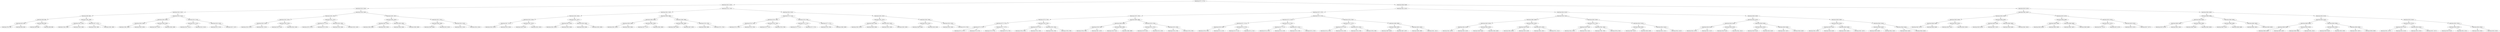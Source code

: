 digraph G{
524445439 [label="Node{data=[3771, 3771]}"]
524445439 -> 4536870
4536870 [label="Node{data=[2615, 2615]}"]
4536870 -> 1291471504
1291471504 [label="Node{data=[2018, 2018]}"]
1291471504 -> 1104061517
1104061517 [label="Node{data=[1922, 1922]}"]
1104061517 -> 1295468309
1295468309 [label="Node{data=[993, 993]}"]
1295468309 -> 1678426271
1678426271 [label="Node{data=[846, 846]}"]
1678426271 -> 2059053124
2059053124 [label="Node{data=[818, 818]}"]
2059053124 -> 1315080082
1315080082 [label="Node{data=[798, 798]}"]
2059053124 -> 958033572
958033572 [label="Node{data=[844, 844]}"]
1678426271 -> 187064096
187064096 [label="Node{data=[966, 966]}"]
187064096 -> 611397256
611397256 [label="Node{data=[909, 909]}"]
187064096 -> 2121626499
2121626499 [label="Node{data=[968, 968]}"]
1295468309 -> 351292839
351292839 [label="Node{data=[1469, 1469]}"]
351292839 -> 756469574
756469574 [label="Node{data=[1061, 1061]}"]
756469574 -> 4104450
4104450 [label="Node{data=[1048, 1048]}"]
756469574 -> 1434592237
1434592237 [label="Node{data=[1380, 1380]}"]
351292839 -> 1133101455
1133101455 [label="Node{data=[1677, 1677]}"]
1133101455 -> 1484671559
1484671559 [label="Node{data=[1569, 1569]}"]
1133101455 -> 767411963
767411963 [label="Node{data=[1695, 1695]}"]
1104061517 -> 1768162794
1768162794 [label="Node{data=[2010, 2010]}"]
1768162794 -> 1684808944
1684808944 [label="Node{data=[2006, 2006]}"]
1684808944 -> 1323988552
1323988552 [label="Node{data=[2000, 2000]}"]
1323988552 -> 220461936
220461936 [label="Node{data=[1964, 1964]}"]
1323988552 -> 1151464555
1151464555 [label="Node{data=[2005, 2005]}"]
1684808944 -> 1106187179
1106187179 [label="Node{data=[2008, 2008]}"]
1106187179 -> 1546286568
1546286568 [label="Node{data=[2007, 2007]}"]
1106187179 -> 1312877926
1312877926 [label="Node{data=[2009, 2009]}"]
1768162794 -> 84494953
84494953 [label="Node{data=[2014, 2014]}"]
84494953 -> 1010987816
1010987816 [label="Node{data=[2012, 2012]}"]
1010987816 -> 860406909
860406909 [label="Node{data=[2011, 2011]}"]
1010987816 -> 2049582255
2049582255 [label="Node{data=[2013, 2013]}"]
84494953 -> 893346689
893346689 [label="Node{data=[2016, 2016]}"]
893346689 -> 449551677
449551677 [label="Node{data=[2015, 2015]}"]
893346689 -> 1867893045
1867893045 [label="Node{data=[2017, 2017]}"]
1291471504 -> 1156683564
1156683564 [label="Node{data=[2508, 2508]}"]
1156683564 -> 178046808
178046808 [label="Node{data=[2061, 2061]}"]
178046808 -> 1282965827
1282965827 [label="Node{data=[2022, 2022]}"]
1282965827 -> 228980120
228980120 [label="Node{data=[2020, 2020]}"]
228980120 -> 1168464887
1168464887 [label="Node{data=[2019, 2019]}"]
228980120 -> 695198236
695198236 [label="Node{data=[2021, 2021]}"]
1282965827 -> 563420395
563420395 [label="Node{data=[2035, 2035]}"]
563420395 -> 54404212
54404212 [label="Node{data=[2023, 2023]}"]
563420395 -> 1823190279
1823190279 [label="Node{data=[2043, 2043]}"]
178046808 -> 973266316
973266316 [label="Node{data=[2321, 2321]}"]
973266316 -> 872021091
872021091 [label="Node{data=[2275, 2275]}"]
872021091 -> 1100375020
1100375020 [label="Node{data=[2070, 2070]}"]
872021091 -> 1885617484
1885617484 [label="Node{data=[2276, 2276]}"]
973266316 -> 1546018929
1546018929 [label="Node{data=[2350, 2350]}"]
1546018929 -> 549487986
549487986 [label="Node{data=[2336, 2336]}"]
1546018929 -> 1387989893
1387989893 [label="Node{data=[2453, 2453]}"]
1156683564 -> 56935107
56935107 [label="Node{data=[2607, 2607]}"]
56935107 -> 1823350582
1823350582 [label="Node{data=[2603, 2603]}"]
1823350582 -> 1214377156
1214377156 [label="Node{data=[2601, 2601]}"]
1214377156 -> 1116479854
1116479854 [label="Node{data=[2588, 2588]}"]
1214377156 -> 1734050086
1734050086 [label="Node{data=[2602, 2602]}"]
1823350582 -> 2064672084
2064672084 [label="Node{data=[2605, 2605]}"]
2064672084 -> 1011921214
1011921214 [label="Node{data=[2604, 2604]}"]
2064672084 -> 536113291
536113291 [label="Node{data=[2606, 2606]}"]
56935107 -> 614301922
614301922 [label="Node{data=[2611, 2611]}"]
614301922 -> 1558146016
1558146016 [label="Node{data=[2609, 2609]}"]
1558146016 -> 1698686980
1698686980 [label="Node{data=[2608, 2608]}"]
1558146016 -> 1500752896
1500752896 [label="Node{data=[2610, 2610]}"]
614301922 -> 295812444
295812444 [label="Node{data=[2613, 2613]}"]
295812444 -> 906380515
906380515 [label="Node{data=[2612, 2612]}"]
295812444 -> 744744431
744744431 [label="Node{data=[2614, 2614]}"]
4536870 -> 1748258767
1748258767 [label="Node{data=[2702, 2702]}"]
1748258767 -> 1961051336
1961051336 [label="Node{data=[2631, 2631]}"]
1961051336 -> 1883650027
1883650027 [label="Node{data=[2623, 2623]}"]
1883650027 -> 1136261265
1136261265 [label="Node{data=[2619, 2619]}"]
1136261265 -> 163155230
163155230 [label="Node{data=[2617, 2617]}"]
163155230 -> 1729252837
1729252837 [label="Node{data=[2616, 2616]}"]
163155230 -> 640341891
640341891 [label="Node{data=[2618, 2618]}"]
1136261265 -> 719048359
719048359 [label="Node{data=[2621, 2621]}"]
719048359 -> 1875863455
1875863455 [label="Node{data=[2620, 2620]}"]
719048359 -> 440885990
440885990 [label="Node{data=[2622, 2622]}"]
1883650027 -> 1780562146
1780562146 [label="Node{data=[2627, 2627]}"]
1780562146 -> 511409655
511409655 [label="Node{data=[2625, 2625]}"]
511409655 -> 169611832
169611832 [label="Node{data=[2624, 2624]}"]
511409655 -> 728564175
728564175 [label="Node{data=[2626, 2626]}"]
1780562146 -> 1214831208
1214831208 [label="Node{data=[2629, 2629]}"]
1214831208 -> 221872727
221872727 [label="Node{data=[2628, 2628]}"]
1214831208 -> 1742654490
1742654490 [label="Node{data=[2630, 2630]}"]
1961051336 -> 612289111
612289111 [label="Node{data=[2694, 2694]}"]
612289111 -> 718008106
718008106 [label="Node{data=[2666, 2666]}"]
718008106 -> 1805777694
1805777694 [label="Node{data=[2649, 2649]}"]
1805777694 -> 2047759468
2047759468 [label="Node{data=[2632, 2632]}"]
1805777694 -> 686818568
686818568 [label="Node{data=[2665, 2665]}"]
718008106 -> 1563893123
1563893123 [label="Node{data=[2692, 2692]}"]
1563893123 -> 959083568
959083568 [label="Node{data=[2677, 2677]}"]
1563893123 -> 831519309
831519309 [label="Node{data=[2693, 2693]}"]
612289111 -> 427782449
427782449 [label="Node{data=[2698, 2698]}"]
427782449 -> 2093071512
2093071512 [label="Node{data=[2696, 2696]}"]
2093071512 -> 379641028
379641028 [label="Node{data=[2695, 2695]}"]
2093071512 -> 1479741903
1479741903 [label="Node{data=[2697, 2697]}"]
427782449 -> 984024321
984024321 [label="Node{data=[2700, 2700]}"]
984024321 -> 1265847217
1265847217 [label="Node{data=[2699, 2699]}"]
984024321 -> 1529215207
1529215207 [label="Node{data=[2701, 2701]}"]
1748258767 -> 467150629
467150629 [label="Node{data=[2814, 2814]}"]
467150629 -> 433432146
433432146 [label="Node{data=[2710, 2710]}"]
433432146 -> 1210734618
1210734618 [label="Node{data=[2706, 2706]}"]
1210734618 -> 1018983224
1018983224 [label="Node{data=[2704, 2704]}"]
1018983224 -> 1720162949
1720162949 [label="Node{data=[2703, 2703]}"]
1018983224 -> 1381259057
1381259057 [label="Node{data=[2705, 2705]}"]
1210734618 -> 1218719721
1218719721 [label="Node{data=[2708, 2708]}"]
1218719721 -> 392077430
392077430 [label="Node{data=[2707, 2707]}"]
1218719721 -> 1305953194
1305953194 [label="Node{data=[2709, 2709]}"]
433432146 -> 1028286718
1028286718 [label="Node{data=[2759, 2759]}"]
1028286718 -> 1417200601
1417200601 [label="Node{data=[2712, 2712]}"]
1417200601 -> 919045168
919045168 [label="Node{data=[2711, 2711]}"]
1417200601 -> 1098533713
1098533713 [label="Node{data=[2727, 2727]}"]
1028286718 -> 798606872
798606872 [label="Node{data=[2777, 2777]}"]
798606872 -> 1030598201
1030598201 [label="Node{data=[2760, 2760]}"]
798606872 -> 922835872
922835872 [label="Node{data=[2808, 2808]}"]
467150629 -> 607305426
607305426 [label="Node{data=[3291, 3291]}"]
607305426 -> 1165628746
1165628746 [label="Node{data=[2921, 2921]}"]
1165628746 -> 364279738
364279738 [label="Node{data=[2834, 2834]}"]
364279738 -> 676852471
676852471 [label="Node{data=[2833, 2833]}"]
364279738 -> 421666049
421666049 [label="Node{data=[2858, 2858]}"]
1165628746 -> 216505130
216505130 [label="Node{data=[3025, 3025]}"]
216505130 -> 709502635
709502635 [label="Node{data=[2953, 2953]}"]
216505130 -> 1025354079
1025354079 [label="Node{data=[3265, 3265]}"]
607305426 -> 878600680
878600680 [label="Node{data=[3450, 3450]}"]
878600680 -> 80777858
80777858 [label="Node{data=[3414, 3414]}"]
80777858 -> 2144633805
2144633805 [label="Node{data=[3409, 3409]}"]
80777858 -> 802396729
802396729 [label="Node{data=[3439, 3439]}"]
878600680 -> 1749417738
1749417738 [label="Node{data=[3523, 3523]}"]
1749417738 -> 1744909314
1744909314 [label="Node{data=[3503, 3503]}"]
1749417738 -> 865081380
865081380 [label="Node{data=[3720, 3720]}"]
524445439 -> 10571325
10571325 [label="Node{data=[9446, 9446]}"]
10571325 -> 1197169804
1197169804 [label="Node{data=[4812, 4812]}"]
1197169804 -> 647745857
647745857 [label="Node{data=[4707, 4707]}"]
647745857 -> 360299662
360299662 [label="Node{data=[3787, 3787]}"]
360299662 -> 530831546
530831546 [label="Node{data=[3779, 3779]}"]
530831546 -> 42027262
42027262 [label="Node{data=[3775, 3775]}"]
42027262 -> 2053668918
2053668918 [label="Node{data=[3773, 3773]}"]
2053668918 -> 581815865
581815865 [label="Node{data=[3772, 3772]}"]
2053668918 -> 592098526
592098526 [label="Node{data=[3774, 3774]}"]
42027262 -> 730124017
730124017 [label="Node{data=[3777, 3777]}"]
730124017 -> 357798535
357798535 [label="Node{data=[3776, 3776]}"]
730124017 -> 1497586194
1497586194 [label="Node{data=[3778, 3778]}"]
530831546 -> 802814368
802814368 [label="Node{data=[3783, 3783]}"]
802814368 -> 573000172
573000172 [label="Node{data=[3781, 3781]}"]
573000172 -> 736698501
736698501 [label="Node{data=[3780, 3780]}"]
573000172 -> 1748597792
1748597792 [label="Node{data=[3782, 3782]}"]
802814368 -> 147692670
147692670 [label="Node{data=[3785, 3785]}"]
147692670 -> 280874146
280874146 [label="Node{data=[3784, 3784]}"]
147692670 -> 1915894584
1915894584 [label="Node{data=[3786, 3786]}"]
360299662 -> 1363771682
1363771682 [label="Node{data=[4699, 4699]}"]
1363771682 -> 897829145
897829145 [label="Node{data=[4089, 4089]}"]
897829145 -> 1260772311
1260772311 [label="Node{data=[3789, 3789]}"]
1260772311 -> 682480240
682480240 [label="Node{data=[3788, 3788]}"]
1260772311 -> 904926934
904926934 [label="Node{data=[3827, 3827]}"]
897829145 -> 512805488
512805488 [label="Node{data=[4666, 4666]}"]
512805488 -> 2072924438
2072924438 [label="Node{data=[4541, 4541]}"]
512805488 -> 1031152197
1031152197 [label="Node{data=[4698, 4698]}"]
1363771682 -> 134595995
134595995 [label="Node{data=[4703, 4703]}"]
134595995 -> 274615713
274615713 [label="Node{data=[4701, 4701]}"]
274615713 -> 433174621
433174621 [label="Node{data=[4700, 4700]}"]
274615713 -> 356111656
356111656 [label="Node{data=[4702, 4702]}"]
134595995 -> 859239177
859239177 [label="Node{data=[4705, 4705]}"]
859239177 -> 1365742475
1365742475 [label="Node{data=[4704, 4704]}"]
859239177 -> 1172359850
1172359850 [label="Node{data=[4706, 4706]}"]
647745857 -> 506185643
506185643 [label="Node{data=[4723, 4723]}"]
506185643 -> 444715484
444715484 [label="Node{data=[4715, 4715]}"]
444715484 -> 2006442700
2006442700 [label="Node{data=[4711, 4711]}"]
2006442700 -> 878826254
878826254 [label="Node{data=[4709, 4709]}"]
878826254 -> 1949781174
1949781174 [label="Node{data=[4708, 4708]}"]
878826254 -> 1613524189
1613524189 [label="Node{data=[4710, 4710]}"]
2006442700 -> 686125974
686125974 [label="Node{data=[4713, 4713]}"]
686125974 -> 312884263
312884263 [label="Node{data=[4712, 4712]}"]
686125974 -> 1555730489
1555730489 [label="Node{data=[4714, 4714]}"]
444715484 -> 1601394167
1601394167 [label="Node{data=[4719, 4719]}"]
1601394167 -> 1552544844
1552544844 [label="Node{data=[4717, 4717]}"]
1552544844 -> 2146286846
2146286846 [label="Node{data=[4716, 4716]}"]
1552544844 -> 2002702434
2002702434 [label="Node{data=[4718, 4718]}"]
1601394167 -> 851967891
851967891 [label="Node{data=[4721, 4721]}"]
851967891 -> 570381843
570381843 [label="Node{data=[4720, 4720]}"]
851967891 -> 870778014
870778014 [label="Node{data=[4722, 4722]}"]
506185643 -> 842731328
842731328 [label="Node{data=[4784, 4784]}"]
842731328 -> 1066223091
1066223091 [label="Node{data=[4727, 4727]}"]
1066223091 -> 1687798751
1687798751 [label="Node{data=[4725, 4725]}"]
1687798751 -> 1876031526
1876031526 [label="Node{data=[4724, 4724]}"]
1687798751 -> 100314003
100314003 [label="Node{data=[4726, 4726]}"]
1066223091 -> 1343079426
1343079426 [label="Node{data=[4752, 4752]}"]
1343079426 -> 2048942823
2048942823 [label="Node{data=[4728, 4728]}"]
1343079426 -> 441496909
441496909 [label="Node{data=[4768, 4768]}"]
842731328 -> 1252402087
1252402087 [label="Node{data=[4808, 4808]}"]
1252402087 -> 1949684517
1949684517 [label="Node{data=[4806, 4806]}"]
1949684517 -> 226205726
226205726 [label="Node{data=[4805, 4805]}"]
1949684517 -> 303994401
303994401 [label="Node{data=[4807, 4807]}"]
1252402087 -> 1776170206
1776170206 [label="Node{data=[4810, 4810]}"]
1776170206 -> 858287675
858287675 [label="Node{data=[4809, 4809]}"]
1776170206 -> 1661158160
1661158160 [label="Node{data=[4811, 4811]}"]
1197169804 -> 88768207
88768207 [label="Node{data=[9414, 9414]}"]
88768207 -> 497734268
497734268 [label="Node{data=[5341, 5341]}"]
497734268 -> 1837317700
1837317700 [label="Node{data=[4890, 4890]}"]
1837317700 -> 350350119
350350119 [label="Node{data=[4816, 4816]}"]
350350119 -> 1116427122
1116427122 [label="Node{data=[4814, 4814]}"]
1116427122 -> 167329901
167329901 [label="Node{data=[4813, 4813]}"]
1116427122 -> 2113682952
2113682952 [label="Node{data=[4815, 4815]}"]
350350119 -> 1717520963
1717520963 [label="Node{data=[4845, 4845]}"]
1717520963 -> 2128053561
2128053561 [label="Node{data=[4844, 4844]}"]
1717520963 -> 1030641830
1030641830 [label="Node{data=[4846, 4846]}"]
1837317700 -> 561917309
561917309 [label="Node{data=[4920, 4920]}"]
561917309 -> 1030714947
1030714947 [label="Node{data=[4918, 4918]}"]
1030714947 -> 2136195738
2136195738 [label="Node{data=[4904, 4904]}"]
1030714947 -> 817307326
817307326 [label="Node{data=[4919, 4919]}"]
561917309 -> 1618139152
1618139152 [label="Node{data=[4975, 4975]}"]
1618139152 -> 652830515
652830515 [label="Node{data=[4921, 4921]}"]
1618139152 -> 1204762214
1204762214 [label="Node{data=[5311, 5311]}"]
497734268 -> 1334153935
1334153935 [label="Node{data=[9282, 9282]}"]
1334153935 -> 968978807
968978807 [label="Node{data=[5792, 5792]}"]
968978807 -> 1417431427
1417431427 [label="Node{data=[5343, 5343]}"]
1417431427 -> 1782458732
1782458732 [label="Node{data=[5342, 5342]}"]
1417431427 -> 156159246
156159246 [label="Node{data=[5541, 5541]}"]
968978807 -> 1001807769
1001807769 [label="Node{data=[7844, 7844]}"]
1001807769 -> 229652797
229652797 [label="Node{data=[7592, 7592]}"]
1001807769 -> 383648942
383648942 [label="Node{data=[8794, 8794]}"]
1334153935 -> 1762106822
1762106822 [label="Node{data=[9410, 9410]}"]
1762106822 -> 1623481832
1623481832 [label="Node{data=[9408, 9408]}"]
1623481832 -> 1815214364
1815214364 [label="Node{data=[9407, 9407]}"]
1623481832 -> 170683200
170683200 [label="Node{data=[9409, 9409]}"]
1762106822 -> 1594895982
1594895982 [label="Node{data=[9412, 9412]}"]
1594895982 -> 494470009
494470009 [label="Node{data=[9411, 9411]}"]
1594895982 -> 2128867539
2128867539 [label="Node{data=[9413, 9413]}"]
88768207 -> 402453028
402453028 [label="Node{data=[9430, 9430]}"]
402453028 -> 1237442027
1237442027 [label="Node{data=[9422, 9422]}"]
1237442027 -> 485911905
485911905 [label="Node{data=[9418, 9418]}"]
485911905 -> 2104652612
2104652612 [label="Node{data=[9416, 9416]}"]
2104652612 -> 225428252
225428252 [label="Node{data=[9415, 9415]}"]
2104652612 -> 1250322911
1250322911 [label="Node{data=[9417, 9417]}"]
485911905 -> 1697941643
1697941643 [label="Node{data=[9420, 9420]}"]
1697941643 -> 187838266
187838266 [label="Node{data=[9419, 9419]}"]
1697941643 -> 2016836195
2016836195 [label="Node{data=[9421, 9421]}"]
1237442027 -> 17247275
17247275 [label="Node{data=[9426, 9426]}"]
17247275 -> 1077320784
1077320784 [label="Node{data=[9424, 9424]}"]
1077320784 -> 1525100691
1525100691 [label="Node{data=[9423, 9423]}"]
1077320784 -> 298433742
298433742 [label="Node{data=[9425, 9425]}"]
17247275 -> 689421480
689421480 [label="Node{data=[9428, 9428]}"]
689421480 -> 1572303302
1572303302 [label="Node{data=[9427, 9427]}"]
689421480 -> 1052225867
1052225867 [label="Node{data=[9429, 9429]}"]
402453028 -> 1648645535
1648645535 [label="Node{data=[9438, 9438]}"]
1648645535 -> 1981958019
1981958019 [label="Node{data=[9434, 9434]}"]
1981958019 -> 285028800
285028800 [label="Node{data=[9432, 9432]}"]
285028800 -> 323221373
323221373 [label="Node{data=[9431, 9431]}"]
285028800 -> 1399566375
1399566375 [label="Node{data=[9433, 9433]}"]
1981958019 -> 923921302
923921302 [label="Node{data=[9436, 9436]}"]
923921302 -> 1310441349
1310441349 [label="Node{data=[9435, 9435]}"]
923921302 -> 1122976036
1122976036 [label="Node{data=[9437, 9437]}"]
1648645535 -> 1284193238
1284193238 [label="Node{data=[9442, 9442]}"]
1284193238 -> 1962812554
1962812554 [label="Node{data=[9440, 9440]}"]
1962812554 -> 1728731655
1728731655 [label="Node{data=[9439, 9439]}"]
1962812554 -> 1599394211
1599394211 [label="Node{data=[9441, 9441]}"]
1284193238 -> 1242829844
1242829844 [label="Node{data=[9444, 9444]}"]
1242829844 -> 1330357160
1330357160 [label="Node{data=[9443, 9443]}"]
1242829844 -> 2057572900
2057572900 [label="Node{data=[9445, 9445]}"]
10571325 -> 50597146
50597146 [label="Node{data=[9478, 9478]}"]
50597146 -> 1775898074
1775898074 [label="Node{data=[9462, 9462]}"]
1775898074 -> 2073998762
2073998762 [label="Node{data=[9454, 9454]}"]
2073998762 -> 569490895
569490895 [label="Node{data=[9450, 9450]}"]
569490895 -> 46008374
46008374 [label="Node{data=[9448, 9448]}"]
46008374 -> 1001611622
1001611622 [label="Node{data=[9447, 9447]}"]
46008374 -> 890151007
890151007 [label="Node{data=[9449, 9449]}"]
569490895 -> 431848692
431848692 [label="Node{data=[9452, 9452]}"]
431848692 -> 1806706765
1806706765 [label="Node{data=[9451, 9451]}"]
431848692 -> 1260964876
1260964876 [label="Node{data=[9453, 9453]}"]
2073998762 -> 191140206
191140206 [label="Node{data=[9458, 9458]}"]
191140206 -> 2035029546
2035029546 [label="Node{data=[9456, 9456]}"]
2035029546 -> 324315918
324315918 [label="Node{data=[9455, 9455]}"]
2035029546 -> 504454596
504454596 [label="Node{data=[9457, 9457]}"]
191140206 -> 835797129
835797129 [label="Node{data=[9460, 9460]}"]
835797129 -> 674622943
674622943 [label="Node{data=[9459, 9459]}"]
835797129 -> 504311564
504311564 [label="Node{data=[9461, 9461]}"]
1775898074 -> 182763124
182763124 [label="Node{data=[9470, 9470]}"]
182763124 -> 822768297
822768297 [label="Node{data=[9466, 9466]}"]
822768297 -> 911616578
911616578 [label="Node{data=[9464, 9464]}"]
911616578 -> 1371931851
1371931851 [label="Node{data=[9463, 9463]}"]
911616578 -> 2122188697
2122188697 [label="Node{data=[9465, 9465]}"]
822768297 -> 470007237
470007237 [label="Node{data=[9468, 9468]}"]
470007237 -> 453017661
453017661 [label="Node{data=[9467, 9467]}"]
470007237 -> 2055290826
2055290826 [label="Node{data=[9469, 9469]}"]
182763124 -> 1959640524
1959640524 [label="Node{data=[9474, 9474]}"]
1959640524 -> 1965148933
1965148933 [label="Node{data=[9472, 9472]}"]
1965148933 -> 1782557940
1782557940 [label="Node{data=[9471, 9471]}"]
1965148933 -> 422818070
422818070 [label="Node{data=[9473, 9473]}"]
1959640524 -> 609313
609313 [label="Node{data=[9476, 9476]}"]
609313 -> 2064373446
2064373446 [label="Node{data=[9475, 9475]}"]
609313 -> 1824820575
1824820575 [label="Node{data=[9477, 9477]}"]
50597146 -> 1761290960
1761290960 [label="Node{data=[9494, 9494]}"]
1761290960 -> 584649642
584649642 [label="Node{data=[9486, 9486]}"]
584649642 -> 121722065
121722065 [label="Node{data=[9482, 9482]}"]
121722065 -> 1327992595
1327992595 [label="Node{data=[9480, 9480]}"]
1327992595 -> 2117833101
2117833101 [label="Node{data=[9479, 9479]}"]
1327992595 -> 341131707
341131707 [label="Node{data=[9481, 9481]}"]
121722065 -> 431974460
431974460 [label="Node{data=[9484, 9484]}"]
431974460 -> 1779643151
1779643151 [label="Node{data=[9483, 9483]}"]
431974460 -> 1208381497
1208381497 [label="Node{data=[9485, 9485]}"]
584649642 -> 1986045979
1986045979 [label="Node{data=[9490, 9490]}"]
1986045979 -> 352108643
352108643 [label="Node{data=[9488, 9488]}"]
352108643 -> 1736708792
1736708792 [label="Node{data=[9487, 9487]}"]
352108643 -> 486023625
486023625 [label="Node{data=[9489, 9489]}"]
1986045979 -> 1865114173
1865114173 [label="Node{data=[9492, 9492]}"]
1865114173 -> 497436771
497436771 [label="Node{data=[9491, 9491]}"]
1865114173 -> 1525713085
1525713085 [label="Node{data=[9493, 9493]}"]
1761290960 -> 123411523
123411523 [label="Node{data=[9510, 9510]}"]
123411523 -> 861252639
861252639 [label="Node{data=[9502, 9502]}"]
861252639 -> 480190278
480190278 [label="Node{data=[9498, 9498]}"]
480190278 -> 1123338504
1123338504 [label="Node{data=[9496, 9496]}"]
1123338504 -> 496135185
496135185 [label="Node{data=[9495, 9495]}"]
1123338504 -> 54071016
54071016 [label="Node{data=[9497, 9497]}"]
480190278 -> 1740133606
1740133606 [label="Node{data=[9500, 9500]}"]
1740133606 -> 56651152
56651152 [label="Node{data=[9499, 9499]}"]
1740133606 -> 219970313
219970313 [label="Node{data=[9501, 9501]}"]
861252639 -> 1176070668
1176070668 [label="Node{data=[9506, 9506]}"]
1176070668 -> 1671629133
1671629133 [label="Node{data=[9504, 9504]}"]
1671629133 -> 1672471620
1672471620 [label="Node{data=[9503, 9503]}"]
1671629133 -> 218439435
218439435 [label="Node{data=[9505, 9505]}"]
1176070668 -> 4283821
4283821 [label="Node{data=[9508, 9508]}"]
4283821 -> 2077480329
2077480329 [label="Node{data=[9507, 9507]}"]
4283821 -> 1732416371
1732416371 [label="Node{data=[9509, 9509]}"]
123411523 -> 1117398487
1117398487 [label="Node{data=[9518, 9518]}"]
1117398487 -> 1211937820
1211937820 [label="Node{data=[9514, 9514]}"]
1211937820 -> 765878031
765878031 [label="Node{data=[9512, 9512]}"]
765878031 -> 1577883843
1577883843 [label="Node{data=[9511, 9511]}"]
765878031 -> 1294707272
1294707272 [label="Node{data=[9513, 9513]}"]
1211937820 -> 1612344229
1612344229 [label="Node{data=[9516, 9516]}"]
1612344229 -> 2145062542
2145062542 [label="Node{data=[9515, 9515]}"]
1612344229 -> 1168853814
1168853814 [label="Node{data=[9517, 9517]}"]
1117398487 -> 1438826529
1438826529 [label="Node{data=[9522, 9522]}"]
1438826529 -> 1723260543
1723260543 [label="Node{data=[9520, 9520]}"]
1723260543 -> 1102975833
1102975833 [label="Node{data=[9519, 9519]}"]
1723260543 -> 1590891171
1590891171 [label="Node{data=[9521, 9521]}"]
1438826529 -> 500368016
500368016 [label="Node{data=[9524, 9524]}"]
500368016 -> 1304846963
1304846963 [label="Node{data=[9523, 9523]}"]
500368016 -> 2085852233
2085852233 [label="Node{data=[9525, 9525]}"]
}